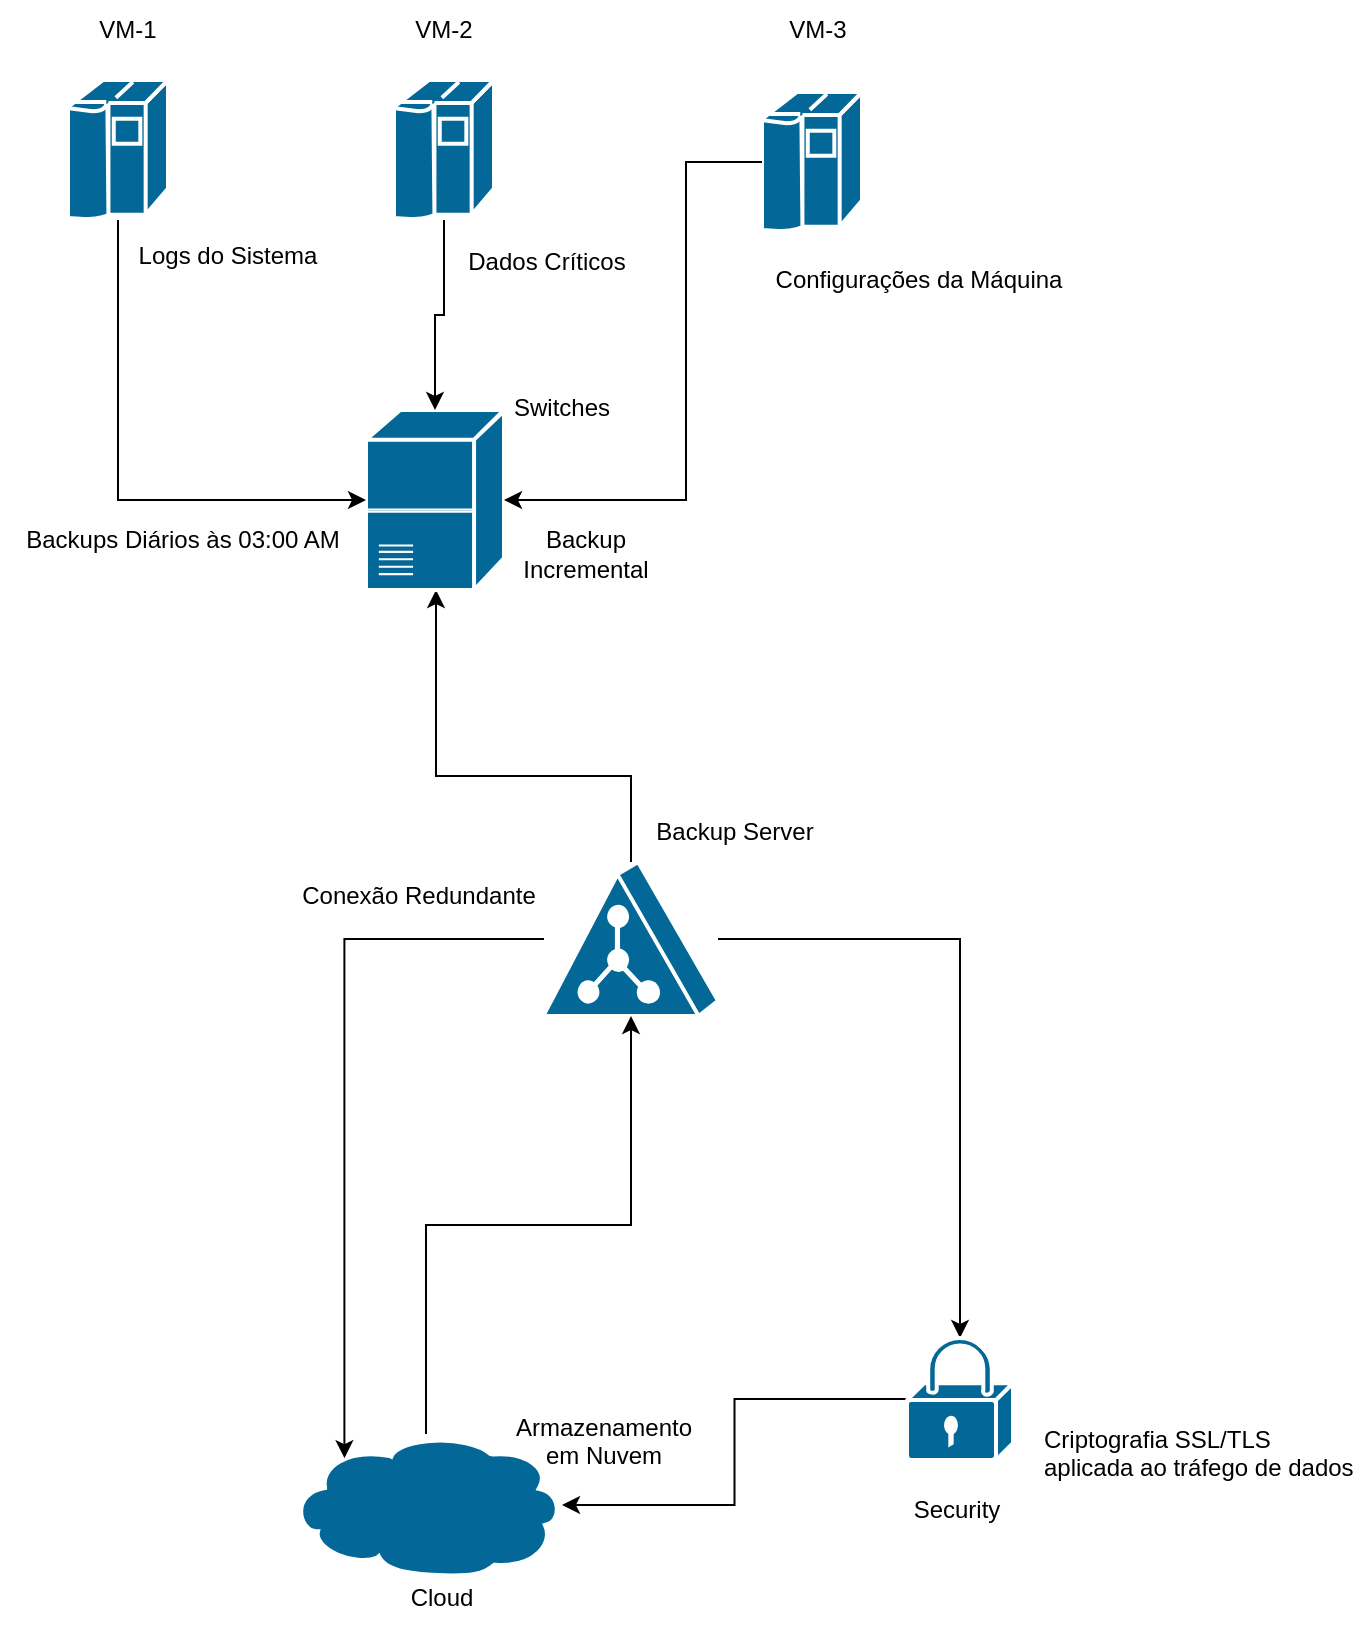 <mxfile version="24.8.6">
  <diagram name="Página-1" id="8-3Gj0vtNBFP6YQ2WaqS">
    <mxGraphModel dx="1149" dy="1273" grid="0" gridSize="10" guides="1" tooltips="1" connect="1" arrows="1" fold="1" page="0" pageScale="1" pageWidth="827" pageHeight="1169" math="0" shadow="0">
      <root>
        <mxCell id="0" />
        <mxCell id="1" parent="0" />
        <mxCell id="_nez8jr7XuiQFjVqz4CB-23" value="" style="edgeStyle=orthogonalEdgeStyle;rounded=0;orthogonalLoop=1;jettySize=auto;html=1;" edge="1" parent="1" source="_nez8jr7XuiQFjVqz4CB-2" target="_nez8jr7XuiQFjVqz4CB-8">
          <mxGeometry relative="1" as="geometry" />
        </mxCell>
        <mxCell id="_nez8jr7XuiQFjVqz4CB-32" style="edgeStyle=orthogonalEdgeStyle;rounded=0;orthogonalLoop=1;jettySize=auto;html=1;" edge="1" parent="1" source="_nez8jr7XuiQFjVqz4CB-2" target="_nez8jr7XuiQFjVqz4CB-6">
          <mxGeometry relative="1" as="geometry">
            <Array as="points">
              <mxPoint x="100" y="167" />
              <mxPoint x="2" y="167" />
            </Array>
          </mxGeometry>
        </mxCell>
        <mxCell id="_nez8jr7XuiQFjVqz4CB-2" value="" style="shape=mxgraph.cisco.servers.directory_server;sketch=0;html=1;pointerEvents=1;dashed=0;fillColor=#036897;strokeColor=#ffffff;strokeWidth=2;verticalLabelPosition=bottom;verticalAlign=top;align=center;outlineConnect=0;" vertex="1" parent="1">
          <mxGeometry x="56" y="210" width="87" height="77" as="geometry" />
        </mxCell>
        <mxCell id="_nez8jr7XuiQFjVqz4CB-3" value="Backup Server" style="text;html=1;align=center;verticalAlign=middle;whiteSpace=wrap;rounded=0;" vertex="1" parent="1">
          <mxGeometry x="109" y="180" width="85" height="30" as="geometry" />
        </mxCell>
        <mxCell id="_nez8jr7XuiQFjVqz4CB-6" value="" style="shape=mxgraph.cisco.switches.class_4_5_switch;sketch=0;html=1;pointerEvents=1;dashed=0;fillColor=#036897;strokeColor=#ffffff;strokeWidth=2;verticalLabelPosition=bottom;verticalAlign=top;align=center;outlineConnect=0;" vertex="1" parent="1">
          <mxGeometry x="-33" y="-16" width="69" height="90" as="geometry" />
        </mxCell>
        <mxCell id="_nez8jr7XuiQFjVqz4CB-31" style="edgeStyle=orthogonalEdgeStyle;rounded=0;orthogonalLoop=1;jettySize=auto;html=1;" edge="1" parent="1" source="_nez8jr7XuiQFjVqz4CB-7" target="_nez8jr7XuiQFjVqz4CB-2">
          <mxGeometry relative="1" as="geometry" />
        </mxCell>
        <mxCell id="_nez8jr7XuiQFjVqz4CB-7" value="" style="shape=mxgraph.cisco.storage.cloud;sketch=0;html=1;pointerEvents=1;dashed=0;fillColor=#036897;strokeColor=#ffffff;strokeWidth=2;verticalLabelPosition=bottom;verticalAlign=top;align=center;outlineConnect=0;" vertex="1" parent="1">
          <mxGeometry x="-71" y="496" width="136" height="71" as="geometry" />
        </mxCell>
        <mxCell id="_nez8jr7XuiQFjVqz4CB-24" value="" style="edgeStyle=orthogonalEdgeStyle;rounded=0;orthogonalLoop=1;jettySize=auto;html=1;" edge="1" parent="1" source="_nez8jr7XuiQFjVqz4CB-8" target="_nez8jr7XuiQFjVqz4CB-7">
          <mxGeometry relative="1" as="geometry" />
        </mxCell>
        <mxCell id="_nez8jr7XuiQFjVqz4CB-8" value="" style="shape=mxgraph.cisco.security.lock;sketch=0;html=1;pointerEvents=1;dashed=0;fillColor=#036897;strokeColor=#ffffff;strokeWidth=2;verticalLabelPosition=bottom;verticalAlign=top;align=center;outlineConnect=0;" vertex="1" parent="1">
          <mxGeometry x="237.5" y="448" width="53" height="61" as="geometry" />
        </mxCell>
        <mxCell id="_nez8jr7XuiQFjVqz4CB-20" style="edgeStyle=orthogonalEdgeStyle;rounded=0;orthogonalLoop=1;jettySize=auto;html=1;" edge="1" parent="1" source="_nez8jr7XuiQFjVqz4CB-9" target="_nez8jr7XuiQFjVqz4CB-6">
          <mxGeometry relative="1" as="geometry">
            <Array as="points">
              <mxPoint x="-157" y="29" />
            </Array>
          </mxGeometry>
        </mxCell>
        <mxCell id="_nez8jr7XuiQFjVqz4CB-9" value="" style="shape=mxgraph.cisco.computers_and_peripherals.ibm_mainframe;sketch=0;html=1;pointerEvents=1;dashed=0;fillColor=#036897;strokeColor=#ffffff;strokeWidth=2;verticalLabelPosition=bottom;verticalAlign=top;align=center;outlineConnect=0;" vertex="1" parent="1">
          <mxGeometry x="-182" y="-181" width="50" height="70" as="geometry" />
        </mxCell>
        <mxCell id="_nez8jr7XuiQFjVqz4CB-10" value="" style="shape=mxgraph.cisco.computers_and_peripherals.ibm_mainframe;sketch=0;html=1;pointerEvents=1;dashed=0;fillColor=#036897;strokeColor=#ffffff;strokeWidth=2;verticalLabelPosition=bottom;verticalAlign=top;align=center;outlineConnect=0;" vertex="1" parent="1">
          <mxGeometry x="-19" y="-181" width="50" height="70" as="geometry" />
        </mxCell>
        <mxCell id="_nez8jr7XuiQFjVqz4CB-11" value="" style="shape=mxgraph.cisco.computers_and_peripherals.ibm_mainframe;sketch=0;html=1;pointerEvents=1;dashed=0;fillColor=#036897;strokeColor=#ffffff;strokeWidth=2;verticalLabelPosition=bottom;verticalAlign=top;align=center;outlineConnect=0;" vertex="1" parent="1">
          <mxGeometry x="165" y="-175" width="50" height="70" as="geometry" />
        </mxCell>
        <mxCell id="_nez8jr7XuiQFjVqz4CB-12" value="VM-1" style="text;html=1;align=center;verticalAlign=middle;whiteSpace=wrap;rounded=0;" vertex="1" parent="1">
          <mxGeometry x="-182" y="-221" width="60" height="30" as="geometry" />
        </mxCell>
        <mxCell id="_nez8jr7XuiQFjVqz4CB-13" value="VM-2" style="text;html=1;align=center;verticalAlign=middle;whiteSpace=wrap;rounded=0;" vertex="1" parent="1">
          <mxGeometry x="-24" y="-221" width="60" height="30" as="geometry" />
        </mxCell>
        <mxCell id="_nez8jr7XuiQFjVqz4CB-14" value="VM-3" style="text;html=1;align=center;verticalAlign=middle;whiteSpace=wrap;rounded=0;" vertex="1" parent="1">
          <mxGeometry x="163" y="-221" width="60" height="30" as="geometry" />
        </mxCell>
        <mxCell id="_nez8jr7XuiQFjVqz4CB-16" value="Cloud" style="text;html=1;align=center;verticalAlign=middle;whiteSpace=wrap;rounded=0;" vertex="1" parent="1">
          <mxGeometry x="-25" y="563" width="60" height="30" as="geometry" />
        </mxCell>
        <mxCell id="_nez8jr7XuiQFjVqz4CB-17" value="Security" style="text;html=1;align=center;verticalAlign=middle;whiteSpace=wrap;rounded=0;" vertex="1" parent="1">
          <mxGeometry x="219.5" y="519" width="84.5" height="30" as="geometry" />
        </mxCell>
        <mxCell id="_nez8jr7XuiQFjVqz4CB-19" value="Switches" style="text;html=1;align=center;verticalAlign=middle;whiteSpace=wrap;rounded=0;" vertex="1" parent="1">
          <mxGeometry x="35" y="-32" width="60" height="30" as="geometry" />
        </mxCell>
        <mxCell id="_nez8jr7XuiQFjVqz4CB-21" style="edgeStyle=orthogonalEdgeStyle;rounded=0;orthogonalLoop=1;jettySize=auto;html=1;entryX=0.5;entryY=0;entryDx=0;entryDy=0;entryPerimeter=0;" edge="1" parent="1" source="_nez8jr7XuiQFjVqz4CB-10" target="_nez8jr7XuiQFjVqz4CB-6">
          <mxGeometry relative="1" as="geometry" />
        </mxCell>
        <mxCell id="_nez8jr7XuiQFjVqz4CB-22" style="edgeStyle=orthogonalEdgeStyle;rounded=0;orthogonalLoop=1;jettySize=auto;html=1;entryX=1;entryY=0.5;entryDx=0;entryDy=0;entryPerimeter=0;" edge="1" parent="1" source="_nez8jr7XuiQFjVqz4CB-11" target="_nez8jr7XuiQFjVqz4CB-6">
          <mxGeometry relative="1" as="geometry">
            <Array as="points">
              <mxPoint x="127" y="-140" />
              <mxPoint x="127" y="29" />
            </Array>
          </mxGeometry>
        </mxCell>
        <mxCell id="_nez8jr7XuiQFjVqz4CB-25" value="Backup Incremental" style="text;html=1;align=center;verticalAlign=middle;whiteSpace=wrap;rounded=0;" vertex="1" parent="1">
          <mxGeometry x="47" y="41" width="60" height="30" as="geometry" />
        </mxCell>
        <mxCell id="_nez8jr7XuiQFjVqz4CB-27" value="&#xa;Armazenamento em Nuvem&#xa;&#xa;" style="text;html=1;align=center;verticalAlign=middle;whiteSpace=wrap;rounded=0;" vertex="1" parent="1">
          <mxGeometry x="56" y="492" width="60" height="30" as="geometry" />
        </mxCell>
        <mxCell id="_nez8jr7XuiQFjVqz4CB-30" value="&#xa;Criptografia SSL/TLS aplicada ao tráfego de dados&#xa;&#xa;" style="text;html=1;align=left;verticalAlign=middle;whiteSpace=wrap;rounded=0;" vertex="1" parent="1">
          <mxGeometry x="304" y="498" width="160" height="30" as="geometry" />
        </mxCell>
        <mxCell id="_nez8jr7XuiQFjVqz4CB-33" value="&#xa;Backups Diários às 03:00 AM&#xa;&#xa;" style="text;html=1;align=center;verticalAlign=middle;whiteSpace=wrap;rounded=0;" vertex="1" parent="1">
          <mxGeometry x="-216" y="41" width="183" height="30" as="geometry" />
        </mxCell>
        <mxCell id="_nez8jr7XuiQFjVqz4CB-34" style="edgeStyle=orthogonalEdgeStyle;rounded=0;orthogonalLoop=1;jettySize=auto;html=1;entryX=0.2;entryY=0.17;entryDx=0;entryDy=0;entryPerimeter=0;" edge="1" parent="1" source="_nez8jr7XuiQFjVqz4CB-2" target="_nez8jr7XuiQFjVqz4CB-7">
          <mxGeometry relative="1" as="geometry">
            <Array as="points">
              <mxPoint x="-44" y="249" />
            </Array>
          </mxGeometry>
        </mxCell>
        <mxCell id="_nez8jr7XuiQFjVqz4CB-35" value="Conexão Redundante" style="text;html=1;align=center;verticalAlign=middle;whiteSpace=wrap;rounded=0;" vertex="1" parent="1">
          <mxGeometry x="-71" y="212" width="129" height="30" as="geometry" />
        </mxCell>
        <mxCell id="_nez8jr7XuiQFjVqz4CB-36" value="Logs do Sistema" style="text;html=1;align=center;verticalAlign=middle;whiteSpace=wrap;rounded=0;" vertex="1" parent="1">
          <mxGeometry x="-152" y="-108" width="100" height="30" as="geometry" />
        </mxCell>
        <mxCell id="_nez8jr7XuiQFjVqz4CB-37" value="Dados Críticos" style="text;html=1;align=center;verticalAlign=middle;whiteSpace=wrap;rounded=0;" vertex="1" parent="1">
          <mxGeometry x="6" y="-105" width="103" height="30" as="geometry" />
        </mxCell>
        <mxCell id="_nez8jr7XuiQFjVqz4CB-38" value="Configurações da Máquina" style="text;html=1;align=center;verticalAlign=middle;whiteSpace=wrap;rounded=0;" vertex="1" parent="1">
          <mxGeometry x="160" y="-96" width="167" height="30" as="geometry" />
        </mxCell>
      </root>
    </mxGraphModel>
  </diagram>
</mxfile>
